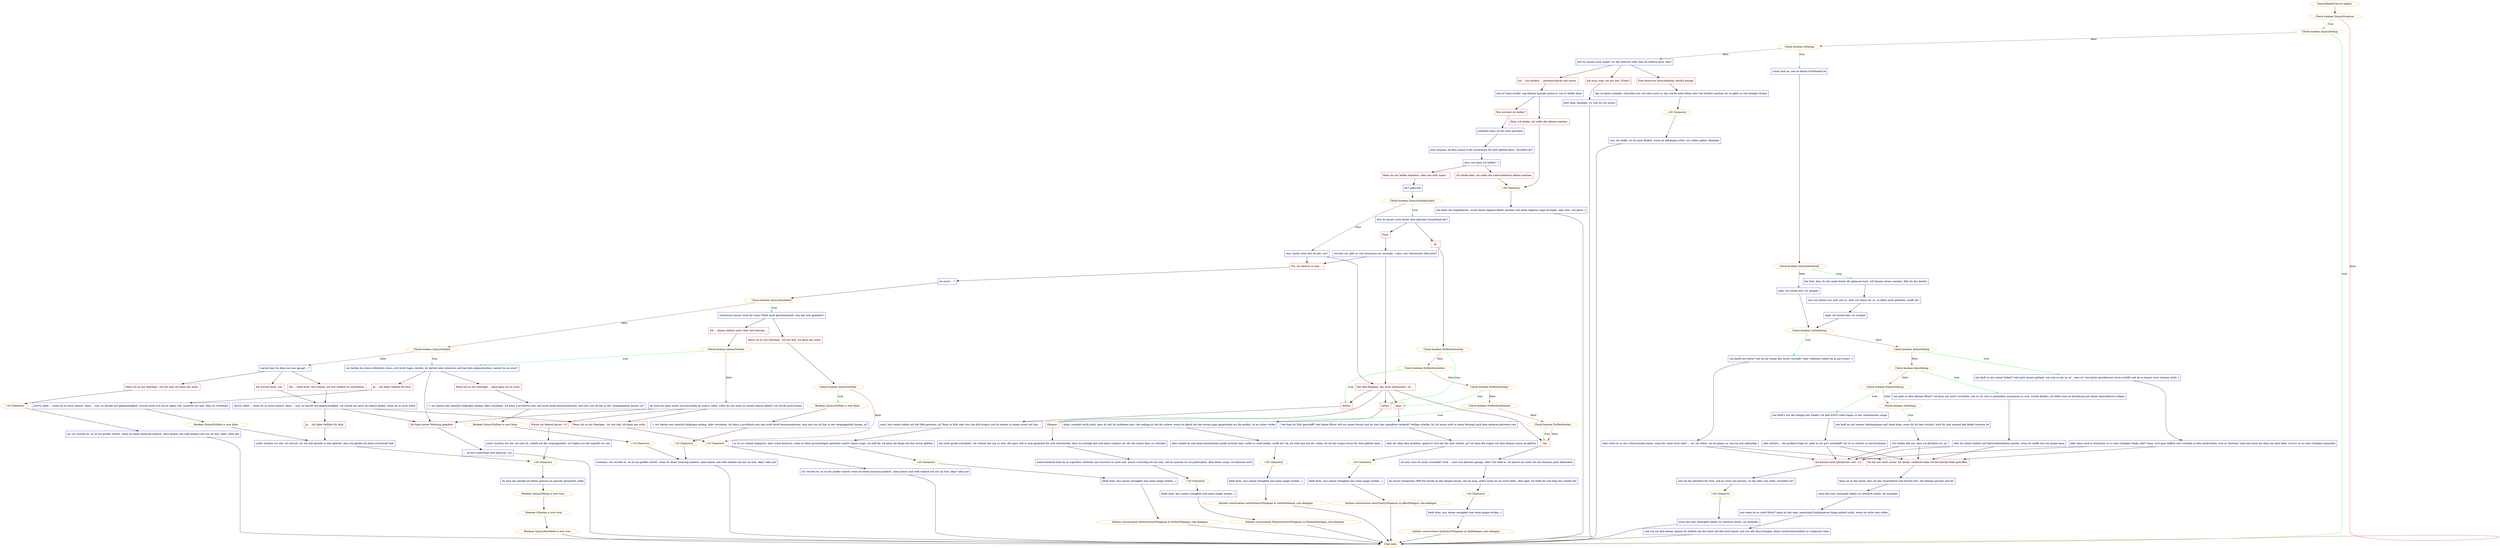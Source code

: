 digraph {
	"QuincyRank5Convo3 begins." [color=orange];
		"QuincyRank5Convo3 begins." -> j2951068974;
	j2951068974 [label="Check boolean QuincyForgiven",color=orange];
		j2951068974 -> j3209672370 [label=true,color=green];
		j2951068974 -> "Chat ends." [label=false,color=brown];
	j3209672370 [label="Check boolean QuincyDating",color=orange];
		j3209672370 -> "Chat ends." [label=true,color=green];
		j3209672370 -> j4264167688 [label=false,color=brown];
	"Chat ends." [color=orange];
	j4264167688 [label="Check boolean IsDating",color=orange];
		j4264167688 -> j4237399640 [label=true,color=green];
		j4264167688 -> j841830681 [label=false,color=brown];
	j4237399640 [label="schau dich an, wie ne kleine turteltaube lol",shape=box,color=blue];
		j4237399640 -> j112189153;
	j841830681 [label="bist du immer noch single? ist das bewusst oder hast du einfach pech, fam?",shape=box,color=blue];
		j841830681 -> j1712798513;
		j841830681 -> j1860822215;
		j841830681 -> j34498199;
	j112189153 [label="Check boolean QuincyHasDated",color=orange];
		j112189153 -> j677252650 [label=true,color=green];
		j112189153 -> j4111093955 [label=false,color=brown];
	j1712798513 [label="Eine bewusste Entscheidung, ehrlich gesagt.",shape=box,color=red];
		j1712798513 -> j2409763660;
	j1860822215 [label="Ich ... bin einfach ... grottenschlecht mit sowas.",shape=box,color=red];
		j1860822215 -> j693602829;
	j34498199 [label="Ich muss weg, tut mir leid. [Ende.]",shape=box,color=red];
		j34498199 -> j2387444433;
	j677252650 [label="bin froh, dass du die sache hinter dir gelassen hast. will keinen stress machen, falls du das denkst",shape=box,color=blue];
		j677252650 -> j4107117361;
	j4111093955 [label="okay, ich sterbe hier vor neugier",shape=box,color=blue];
		j4111093955 -> j1775695868;
	j2409763660 [label="das ist keine schande. wünschte mir, ich wäre auch so, das würde mein leben sehr viel leichter machen lol. es gäbe so viel weniger drama",shape=box,color=blue];
		j2409763660 -> j1985528390;
	j693602829 [label="ach ja? dann erzähl. sag deinem kumpel quincy-k, wie er helfen kann",shape=box,color=blue];
		j693602829 -> j1833829537;
		j693602829 -> j4012002507;
	j2387444433 [label="kein ding, famalam. tu, was du tun musst",shape=box,color=blue];
		j2387444433 -> "Chat ends.";
	j4107117361 [label="was wir hatten war nett und so, aber ich stimm dir zu. es hätte nicht gehalten, weißt du?",shape=box,color=blue];
		j4107117361 -> j979060903;
	j1775695868 [label="Check boolean LettieDating",color=orange];
		j1775695868 -> j1976384713 [label=true,color=green];
		j1775695868 -> j3168842779 [label=false,color=brown];
	j1985528390 [label="+20 Chemistry",color=orange];
		j1985528390 -> j977227238;
	j1833829537 [label="Wie würdest du helfen?",shape=box,color=red];
		j1833829537 -> j2305658570;
	j4012002507 [label="Nein, ich denke, ich sollte das alleine machen.",shape=box,color=red];
		j4012002507 -> j3987634249;
	j979060903 [label="egal! ich sterbe hier vor neugier",shape=box,color=blue];
		j979060903 -> j1775695868;
	j1976384713 [label="wie läufts mit lettie? hat sie dir schon den Arsch versohlt? oder vielleicht stehst du ja auf sowas? ;)",shape=box,color=blue];
		j1976384713 -> j3220128538;
	j3168842779 [label="Check boolean ArthurDating",color=orange];
		j3168842779 -> j2786832415 [label=true,color=green];
		j3168842779 -> j3271929692 [label=false,color=brown];
	j977227238 [label="nun, du weißt, wo du mich findest, wenn du abhängen willst. wir reden später, famalam",shape=box,color=blue];
		j977227238 -> "Chat ends.";
	j2305658570 [label="vielleicht kann ich für dich sprechen",shape=box,color=blue];
		j2305658570 -> j3174891526;
	j3987634249 [label="+20 Chemistry",color=orange];
		j3987634249 -> j652527991;
	j3220128538 [label="oder wird sie zu ner schnurrenden katze, wenn ihr unter euch seid? ... ne, ich wette, sie ist genau so, wie sie sich ankündigt",shape=box,color=blue];
		j3220128538 -> j2285004535;
		j3220128538 -> j2728132623;
	j2786832415 [label="wie läuft es mit seiner hoheit? hab mich immer gefragt, wie sich so ein 'ja sir', 'nein sir' typ hinter geschlossen türen verhält und ob er immer noch stramm steht ;)",shape=box,color=blue];
		j2786832415 -> j937826132;
	j3271929692 [label="Check boolean AmirDating",color=orange];
		j3271929692 -> j2736896914 [label=true,color=green];
		j3271929692 -> j2641613073 [label=false,color=brown];
	j3174891526 [label="mal schauen, ob dein quincy-k die situationen für dich glätten kann, verstehst du?",shape=box,color=blue];
		j3174891526 -> j3848089680;
	j652527991 [label="das kann ich respektieren. musst deine eigenen fehler machen und deine eigenen siege erringen. alles klar. viel glück :)",shape=box,color=blue];
		j652527991 -> "Chat ends.";
	j2285004535 [label="Ich könnte nicht glücklicher sein. <3",shape=box,color=red];
		j2285004535 -> j1604101986;
	j2728132623 [label="Ich bin mir nicht sicher. Ich denke, vielleicht habe ich die falsche Wahl getroffen.",shape=box,color=red];
		j2728132623 -> j3513403406;
	j937826132 [label="aber dann wird er bestimmt zu so nem richtigen freak, oder? lmao. erst ganz höflich und vornehm in den nachrichten, weil es 'beweise' sind und wenn ihr dann ein date habt, wird er zu so nem richtigen anmacher",shape=box,color=blue];
		j937826132 -> j2285004535;
		j937826132 -> j2728132623;
	j2736896914 [label="wie geht es dem kleinen flitzer? ich kann mir nicht vorstellen, wie es ist, mit so jemandem zusammen zu sein. würde denken, als hätte man ne beziehung mit einem hyperaktiven welpen",shape=box,color=blue];
		j2736896914 -> j847606378;
	j2641613073 [label="Check boolean EleanorDating",color=orange];
		j2641613073 -> j2378553643 [label=true,color=green];
		j2641613073 -> j2260982675 [label=false,color=brown];
	j3848089680 [label="also, wie kann ich helfen? ;)",shape=box,color=blue];
		j3848089680 -> j47241262;
		j3848089680 -> j1279160272;
	j1604101986 [label="und ich bin glücklich für dich. und an orten wie diesem, ist das alles was zählt, verstehst du?",shape=box,color=blue];
		j1604101986 -> j928555403;
	j3513403406 [label="dann ist es das beste, dass du das verarbeitest und ehrlich bist. mit deinem partner und dir",shape=box,color=blue];
		j3513403406 -> j4244048964;
	j847606378 [label="oder du stehst einfach auf batteriebetriebene geräte, wenn du weißt was ich meine lmao",shape=box,color=blue];
		j847606378 -> j2285004535;
		j847606378 -> j2728132623;
	j2378553643 [label="wie läuft's mit der königin der freaks? ich hab SOOO viele fragen zu der verdammten zunge",shape=box,color=blue];
		j2378553643 -> j755986947;
	j2260982675 [label="Check boolean AoiDating",color=orange];
		j2260982675 -> j1817402200 [label=true,color=green];
	j47241262 [label="Wenn du mir helfen könntest, wäre das echt super ...",shape=box,color=red];
		j47241262 -> j2569445789;
	j1279160272 [label="Ich denke eher, ich sollte das wahrscheinlich alleine machen.",shape=box,color=red];
		j1279160272 -> j3987634249;
	j928555403 [label="+20 Chemistry",color=orange];
		j928555403 -> j1231170748;
	j4244048964 [label="wenn die welt untergeht haben wir letztlich nichts, als einander",shape=box,color=blue];
		j4244048964 -> j3906963886;
	j755986947 [label="aber ehrlich ... die größere frage ist: geht es ihr gut? ernsthaft? sie ist so schwer zu durchschauen",shape=box,color=blue];
		j755986947 -> j2285004535;
		j755986947 -> j2728132623;
	j1817402200 [label="wie läuft es mit meiner lieblingsdame aoi? denk dran, wenn du ihr herz brichst, wird dir hier jemand den kiefer brechen lol",shape=box,color=blue];
		j1817402200 -> j1088741355;
	j2569445789 [label="dir? jederzeit",shape=box,color=blue];
		j2569445789 -> j2238688054;
	j1231170748 [label="wenn die welt untergeht haben wir letztlich nichts, als einander",shape=box,color=blue];
		j1231170748 -> "Chat ends.";
	j3906963886 [label="und wenn du es nicht fühlst? dann ist das okay. manchmal funktionieren dinge einfach nicht, wenn sie nicht sein sollen",shape=box,color=blue];
		j3906963886 -> j906017720;
	j1088741355 [label="wir wollen alle nur, dass sie glücklich ist, ja?",shape=box,color=blue];
		j1088741355 -> j2285004535;
		j1088741355 -> j2728132623;
	j2238688054 [label="Check boolean QuincyDatingGuide2",color=orange];
		j2238688054 -> j3019662219 [label=true,color=green];
		j2238688054 -> j1420481747 [label=false,color=brown];
	j906017720 [label="und wie ich dich kenne, kannst du einfach mit der faust auf den tisch hauen und uns alle dazu bringen, deine unentschlossenheit zu vergessen lmao",shape=box,color=blue];
		j906017720 -> "Chat ends.";
	j3019662219 [label="bist du immer noch hinter dem gleichen traumfreak her?",shape=box,color=blue];
		j3019662219 -> j1871732088;
		j3019662219 -> j488357060;
	j1420481747 [label="also, hinter wem bist du her, cuz?",shape=box,color=blue];
		j1420481747 -> j709025952;
		j1420481747 -> j3418972712;
	j1871732088 [label="Nein.",shape=box,color=red];
		j1871732088 -> j2597846516;
	j488357060 [label="Ja.",shape=box,color=red];
		j488357060 -> j3198534615;
	j709025952 [label="Das Hex-Mitglied, das mich interessiert, ist ...",shape=box,color=red];
		j709025952 -> j4068918122;
		j709025952 -> j633932500;
		j709025952 -> j4014343420;
		j709025952 -> j3873965273;
		j709025952 -> j1798906725;
	j3418972712 [label="Dir, um ehrlich zu sein ...",shape=box,color=red];
		j3418972712 -> j1335041163;
	j2597846516 [label="versteh ich. gibt zu viel luxusware zur auswahl. ;) also, wer interessiert dich jetzt?",shape=box,color=blue];
		j2597846516 -> j709025952;
		j2597846516 -> j3418972712;
	j3198534615 [label="Check boolean DrifterIntoLettie",color=orange];
		j3198534615 -> j4068918122 [label=true,color=green];
		j3198534615 -> j1481036599 [label=false,color=brown];
	j4068918122 [label="Lettie.",shape=box,color=red];
		j4068918122 -> j4258645991;
	j633932500 [label="Arthur.",shape=box,color=red];
		j633932500 -> j1912801064;
	j4014343420 [label="Amir.",shape=box,color=red];
		j4014343420 -> j2245517644;
	j3873965273 [label="Eleanor.",shape=box,color=red];
		j3873965273 -> j1290984566;
	j1798906725 [label="Aoi.",shape=box,color=red];
		j1798906725 -> j2471981931;
	j1335041163 [label="im ernst ... ?",shape=box,color=blue];
		j1335041163 -> j2521049982;
	j1481036599 [label="Check boolean DrifterIntoArthur",color=orange];
		j1481036599 -> j633932500 [label=true,color=green];
		j1481036599 -> j2762540437 [label=false,color=brown];
	j4258645991 [label="mhm, wundert mich nicht, dass du mit ihr probleme hast. der anfang ist bei ihr schwer. wenn du gleich bei den ersten paar gesprächen ins klo greifst, ist es schon vorbei",shape=box,color=blue];
		j4258645991 -> j2461232876;
	j1912801064 [label="oooh, bist seiner hoheit auf die füße getreten, ja? flirte zu früh oder lass ihn dich ärgern und du endest in einem streit mit ihm ...",shape=box,color=blue];
		j1912801064 -> j1852877396;
	j2245517644 [label="wie hast du DAS geschafft? der kleine flitzer will nur einen freund und du hast das irgendwie verkackt? heilige scheiße, lol, du musst echt in einen fettnapf nach dem anderen getreten sein",shape=box,color=blue];
		j2245517644 -> j2174138299;
	j1290984566 [label="bin nicht grade schockiert. sie scheint der typ zu sein, der ganz still in nem gespräch für sich entscheidet, dass du erledigt bist und dann vergisst sie, dir das memo dazu zu schicken",shape=box,color=blue];
		j1290984566 -> j2301073249;
	j2471981931 [label="oh nein. hast du nicht. ernsthaft? fuck ... hast was falsches gesagt, oder? ich weiß es. du kannst sie nicht wie ein dummes girly behandeln",shape=box,color=blue];
		j2471981931 -> j3024402979;
	j2521049982 [label="Check boolean QuincyHasDated",color=orange];
		j2521049982 -> j3000521687 [label=true,color=green];
		j2521049982 -> j931455432 [label=false,color=brown];
	j2762540437 [label="Check boolean DrifterIntoAmir",color=orange];
		j2762540437 -> j4014343420 [label=true,color=green];
		j2762540437 -> j18030657 [label=false,color=brown];
	j2461232876 [label="aber sobald du mal einen bestimmten punkt erreicht hast, sollte es rund laufen, weißt du? ok, ich rede mal mit ihr. schau, ob ich die wogen etwas für dich glätten kann",shape=box,color=blue];
		j2461232876 -> j1140830770;
	j1852877396 [label="er ist so schnell angepisst. aber schon komisch, wenn er diese grummeligen gesichter macht. keine sorge, ich helf dir. ich kann die dinge mit ihm etwas glätten",shape=box,color=blue];
		j1852877396 -> j1105622062;
	j2174138299 [label="aber ok. okay, kein problem. quincy-k wird das für dich richten, ja? ich kann die wogen mit dem kleinen mann da glätten",shape=box,color=blue];
		j2174138299 -> j3018576404;
	j2301073249 [label="wahrscheinlich hast du es irgendwo verbockt und wusstest es nicht mal. musst vorsichtig bei ihr sein. tief im inneren ist sie philosophin. aber keine sorge, ich kümmer mich",shape=box,color=blue];
		j2301073249 -> j3173913139;
	j3024402979 [label="du musst wenigstens IHR die freude an den dingen lassen, die sie mag, selbst wenn du sie nicht teilst. aber egal, ich helfe dir und bieg das wieder hin",shape=box,color=blue];
		j3024402979 -> j576475610;
	j3000521687 [label="schwärmst immer noch für mein? fühle mich geschmeichelt. was hat sich geändert?",shape=box,color=blue];
		j3000521687 -> j2804004044;
		j3000521687 -> j2697966353;
	j931455432 [label="Check boolean QuincyNoDate",color=orange];
		j931455432 -> j3279270642 [label=true,color=green];
		j931455432 -> j1901962875 [label=false,color=brown];
	j18030657 [label="Check boolean DrifterIntoEleanor",color=orange];
		j18030657 -> j3873965273 [label=true,color=green];
		j18030657 -> j1008457125 [label=false,color=brown];
	j1140830770 [label="+20 Chemistry",color=orange];
		j1140830770 -> j1360639209;
	j1105622062 [label="+20 Chemistry",color=orange];
		j1105622062 -> j195083873;
	j3018576404 [label="+20 Chemistry",color=orange];
		j3018576404 -> j360484379;
	j3173913139 [label="+20 Chemistry",color=orange];
		j3173913139 -> j3713002300;
	j576475610 [label="+20 Chemistry",color=orange];
		j576475610 -> j1871946866;
	j2804004044 [label="Ich ... komm einfach nicht über dich hinweg ...",shape=box,color=red];
		j2804004044 -> j459811191;
	j2697966353 [label="Wenn ich es mir überlege - tut mir leid, ich kann das nicht.",shape=box,color=red];
		j2697966353 -> j1812051425;
	j3279270642 [label="wir hatten da schon ordentlich stress, will nicht lügen. dachte, du hättest kein interesse und hab dich abgeschrieben. meinst du es ernst?",shape=box,color=blue];
		j3279270642 -> j989954776;
		j3279270642 -> j288667488;
		j3279270642 -> j2374917693;
	j1901962875 [label="warum hast du denn nie was gesagt ...?",shape=box,color=blue];
		j1901962875 -> j2002374741;
		j1901962875 -> j1382938820;
		j1901962875 -> j325780012;
	j1008457125 [label="Check boolean DrifterIntoAoi",color=orange];
		j1008457125 -> j1798906725 [label=true,color=green];
		j1008457125 -> j1798906725 [label=false,color=brown];
	j1360639209 [label="bleib dran. lass meine wenigkeit mal seine magie wirken. ;)",shape=box,color=blue];
		j1360639209 -> "Initiate conversation LettieQuincyWingman in LettieDialogue_rom.dialogue";
	j195083873 [label="bleib dran. lass meine wenigkeit mal seine magie wirken. ;)",shape=box,color=blue];
		j195083873 -> "Initiate conversation ArthurQuincyWingman in ArthurDialogue_rom.dialogue";
	j360484379 [label="bleib dran. lass meine wenigkeit mal seine magie wirken. ;)",shape=box,color=blue];
		j360484379 -> "Initiate conversation AmirQuincyWingman in JabirDialogue_rom.dialogue";
	j3713002300 [label="bleib dran. lass meine wenigkeit mal seine magie wirken. ;)",shape=box,color=blue];
		j3713002300 -> "Initiate conversation EleanorQuincyWingman in EleanorDialogue_rom.dialogue";
	j1871946866 [label="bleib dran. lass meine wenigkeit mal seine magie wirken. ;)",shape=box,color=blue];
		j1871946866 -> "Initiate conversation AoiQuincyWingman in AoiDialogue_rom.dialogue";
	j459811191 [label="Check boolean QuincyNoDate",color=orange];
		j459811191 -> j3279270642 [label=true,color=green];
		j459811191 -> j2557282085 [label=false,color=brown];
	j1812051425 [label="Check boolean QuincyNoDate",color=orange];
		j1812051425 -> j2165283874 [label=true,color=green];
		j1812051425 -> j4277339395 [label=false,color=brown];
	j989954776 [label="Ja ... Ich habe Gefühle für dich.",shape=box,color=red];
		j989954776 -> j905849088;
	j288667488 [label="Wenn ich es mir überlege ... dann kann ich es nicht.",shape=box,color=red];
		j288667488 -> j4094776664;
	j2374917693 [label="Ich habe meine Meinung geändert.",shape=box,color=red];
		j2374917693 -> j903550423;
	j2002374741 [label="Ich ... weiß nicht. Ich schätze, ich war einfach zu schüchtern.",shape=box,color=red];
		j2002374741 -> j1914613394;
	j1382938820 [label="Ich wusste nicht, wie.",shape=box,color=red];
		j1382938820 -> j1914613394;
	j325780012 [label="Wenn ich es mir überlege - tut mir leid, ich kann das nicht.",shape=box,color=red];
		j325780012 -> j3983244065;
	"Initiate conversation LettieQuincyWingman in LettieDialogue_rom.dialogue" [label="Initiate conversation LettieQuincyWingman in LettieDialogue_rom.dialogue",color=orange];
		"Initiate conversation LettieQuincyWingman in LettieDialogue_rom.dialogue" -> "Chat ends.";
	"Initiate conversation ArthurQuincyWingman in ArthurDialogue_rom.dialogue" [label="Initiate conversation ArthurQuincyWingman in ArthurDialogue_rom.dialogue",color=orange];
		"Initiate conversation ArthurQuincyWingman in ArthurDialogue_rom.dialogue" -> "Chat ends.";
	"Initiate conversation AmirQuincyWingman in JabirDialogue_rom.dialogue" [label="Initiate conversation AmirQuincyWingman in JabirDialogue_rom.dialogue",color=orange];
		"Initiate conversation AmirQuincyWingman in JabirDialogue_rom.dialogue" -> "Chat ends.";
	"Initiate conversation EleanorQuincyWingman in EleanorDialogue_rom.dialogue" [label="Initiate conversation EleanorQuincyWingman in EleanorDialogue_rom.dialogue",color=orange];
		"Initiate conversation EleanorQuincyWingman in EleanorDialogue_rom.dialogue" -> "Chat ends.";
	"Initiate conversation AoiQuincyWingman in AoiDialogue_rom.dialogue" [label="Initiate conversation AoiQuincyWingman in AoiDialogue_rom.dialogue",color=orange];
		"Initiate conversation AoiQuincyWingman in AoiDialogue_rom.dialogue" -> "Chat ends.";
	j2557282085 [label="da wird mir ganz warm und kuschelig im innern, babe. willst du uns noch ne zweite chance geben? ich würde mich freuen",shape=box,color=blue];
		j2557282085 -> j400834958;
		j2557282085 -> j1436661556;
		j2557282085 -> j2374917693;
	j2165283874 [label="Boolean QuincyNoDate is now false.",color=orange];
		j2165283874 -> j1466066238;
	j4277339395 [label="+10 Chemistry",color=orange];
		j4277339395 -> j1803545607;
	j905849088 [label="awww, babe ... wenn du es ernst meinst, dann ... nun, es beruht auf gegenseitigkeit. wusste nicht wie ich es sagen soll. zunächst ert mal: alles ist verziehen",shape=box,color=blue];
		j905849088 -> j2071507342;
	j4094776664 [label="1. wir hatten nen ziemlich holprigen anfang. alles verziehen. ich kann n arschloch sein und nicht leicht kennenzulernen. also lass uns all das in der vergangenheit lassen, ja?",shape=box,color=blue];
		j4094776664 -> j1447143477;
	j903550423 [label="... du bist manchmal echt komisch, cuz",shape=box,color=blue];
		j903550423 -> "Chat ends.";
	j1914613394 [label="awww, babe ... wenn du es ernst meinst, dann ... nun, es beruht auf gegenseitigkeit. ich würde uns gern ne chance geben, wenn du es auch willst",shape=box,color=blue];
		j1914613394 -> j2617632304;
		j1914613394 -> j1436661556;
		j1914613394 -> j2374917693;
	j3983244065 [label="+10 Chemistry",color=orange];
		j3983244065 -> j2430096660;
	j400834958 [label="Würde ich liebend gerne. <3",shape=box,color=red];
		j400834958 -> j2462851109;
	j1436661556 [label="Wenn ich es mir überlege - tut mir leid, ich kann das nicht.",shape=box,color=red];
		j1436661556 -> j4277339395;
	j1466066238 [label="1. wir hatten nen ziemlich holprigen anfang. alles verziehen. ich kann n arschloch sein und nicht leicht kennenzulernen. also lass uns all das in der vergangenheit lassen, ja?",shape=box,color=blue];
		j1466066238 -> j1396554019;
	j1803545607 [label="ich versteh es. es ist ein großer schritt. wenn du deine meinung änderst, dann komm und rede einfach mit mir im hub, okay? alles gut",shape=box,color=blue];
		j1803545607 -> "Chat ends.";
	j2071507342 [label="Boolean QuincyNoDate is now false.",color=orange];
		j2071507342 -> j1774929601;
	j1447143477 [label="Boolean QuincyNoDate is now false.",color=orange];
		j1447143477 -> j154824045;
	j2617632304 [label="Ja ... Ich habe Gefühle für dich.",shape=box,color=red];
		j2617632304 -> j1774929601;
	j2430096660 [label="ne, ich versteh es. es ist ein großer schritt. wenn du deine meinung änderst, dann komm und rede einfach mit mir im hub, okay? alles gut",shape=box,color=blue];
		j2430096660 -> "Chat ends.";
	j2462851109 [label="yeah! machen wir das. du und ich. scheiß auf die vergangenheit, wir haben nur die zukunft vor uns",shape=box,color=blue];
		j2462851109 -> j1235750496;
	j1396554019 [label="+20 Chemistry",color=orange];
		j1396554019 -> j1963710518;
	j1774929601 [label="yeah! machen wir das. du und ich. lol. ich hab gerade so laut gelacht, dass ich glaube ich lettie erschreckt hab",shape=box,color=blue];
		j1774929601 -> j1235750496;
	j154824045 [label="+10 Chemistry",color=orange];
		j154824045 -> j1963710518;
	j1235750496 [label="+20 Chemistry",color=orange];
		j1235750496 -> j2930222672;
	j1963710518 [label="zweitens, ich versteh es. es ist ein großer schritt. wenn du deine meinung änderst, dann komm und rede einfach mit mir im hub, okay? alles gut",shape=box,color=blue];
		j1963710518 -> "Chat ends.";
	j2930222672 [label="du hast mir gerade ein fettes grinsen ins gesicht gezaubert, babe",shape=box,color=blue];
		j2930222672 -> j505928050;
	j505928050 [label="Boolean QuincyDating is now true.",color=orange];
		j505928050 -> j2476452017;
	j2476452017 [label="Boolean IsDating is now true.",color=orange];
		j2476452017 -> j2730872079;
	j2730872079 [label="Boolean QuincyHasDated is now true.",color=orange];
		j2730872079 -> "Chat ends.";
}
